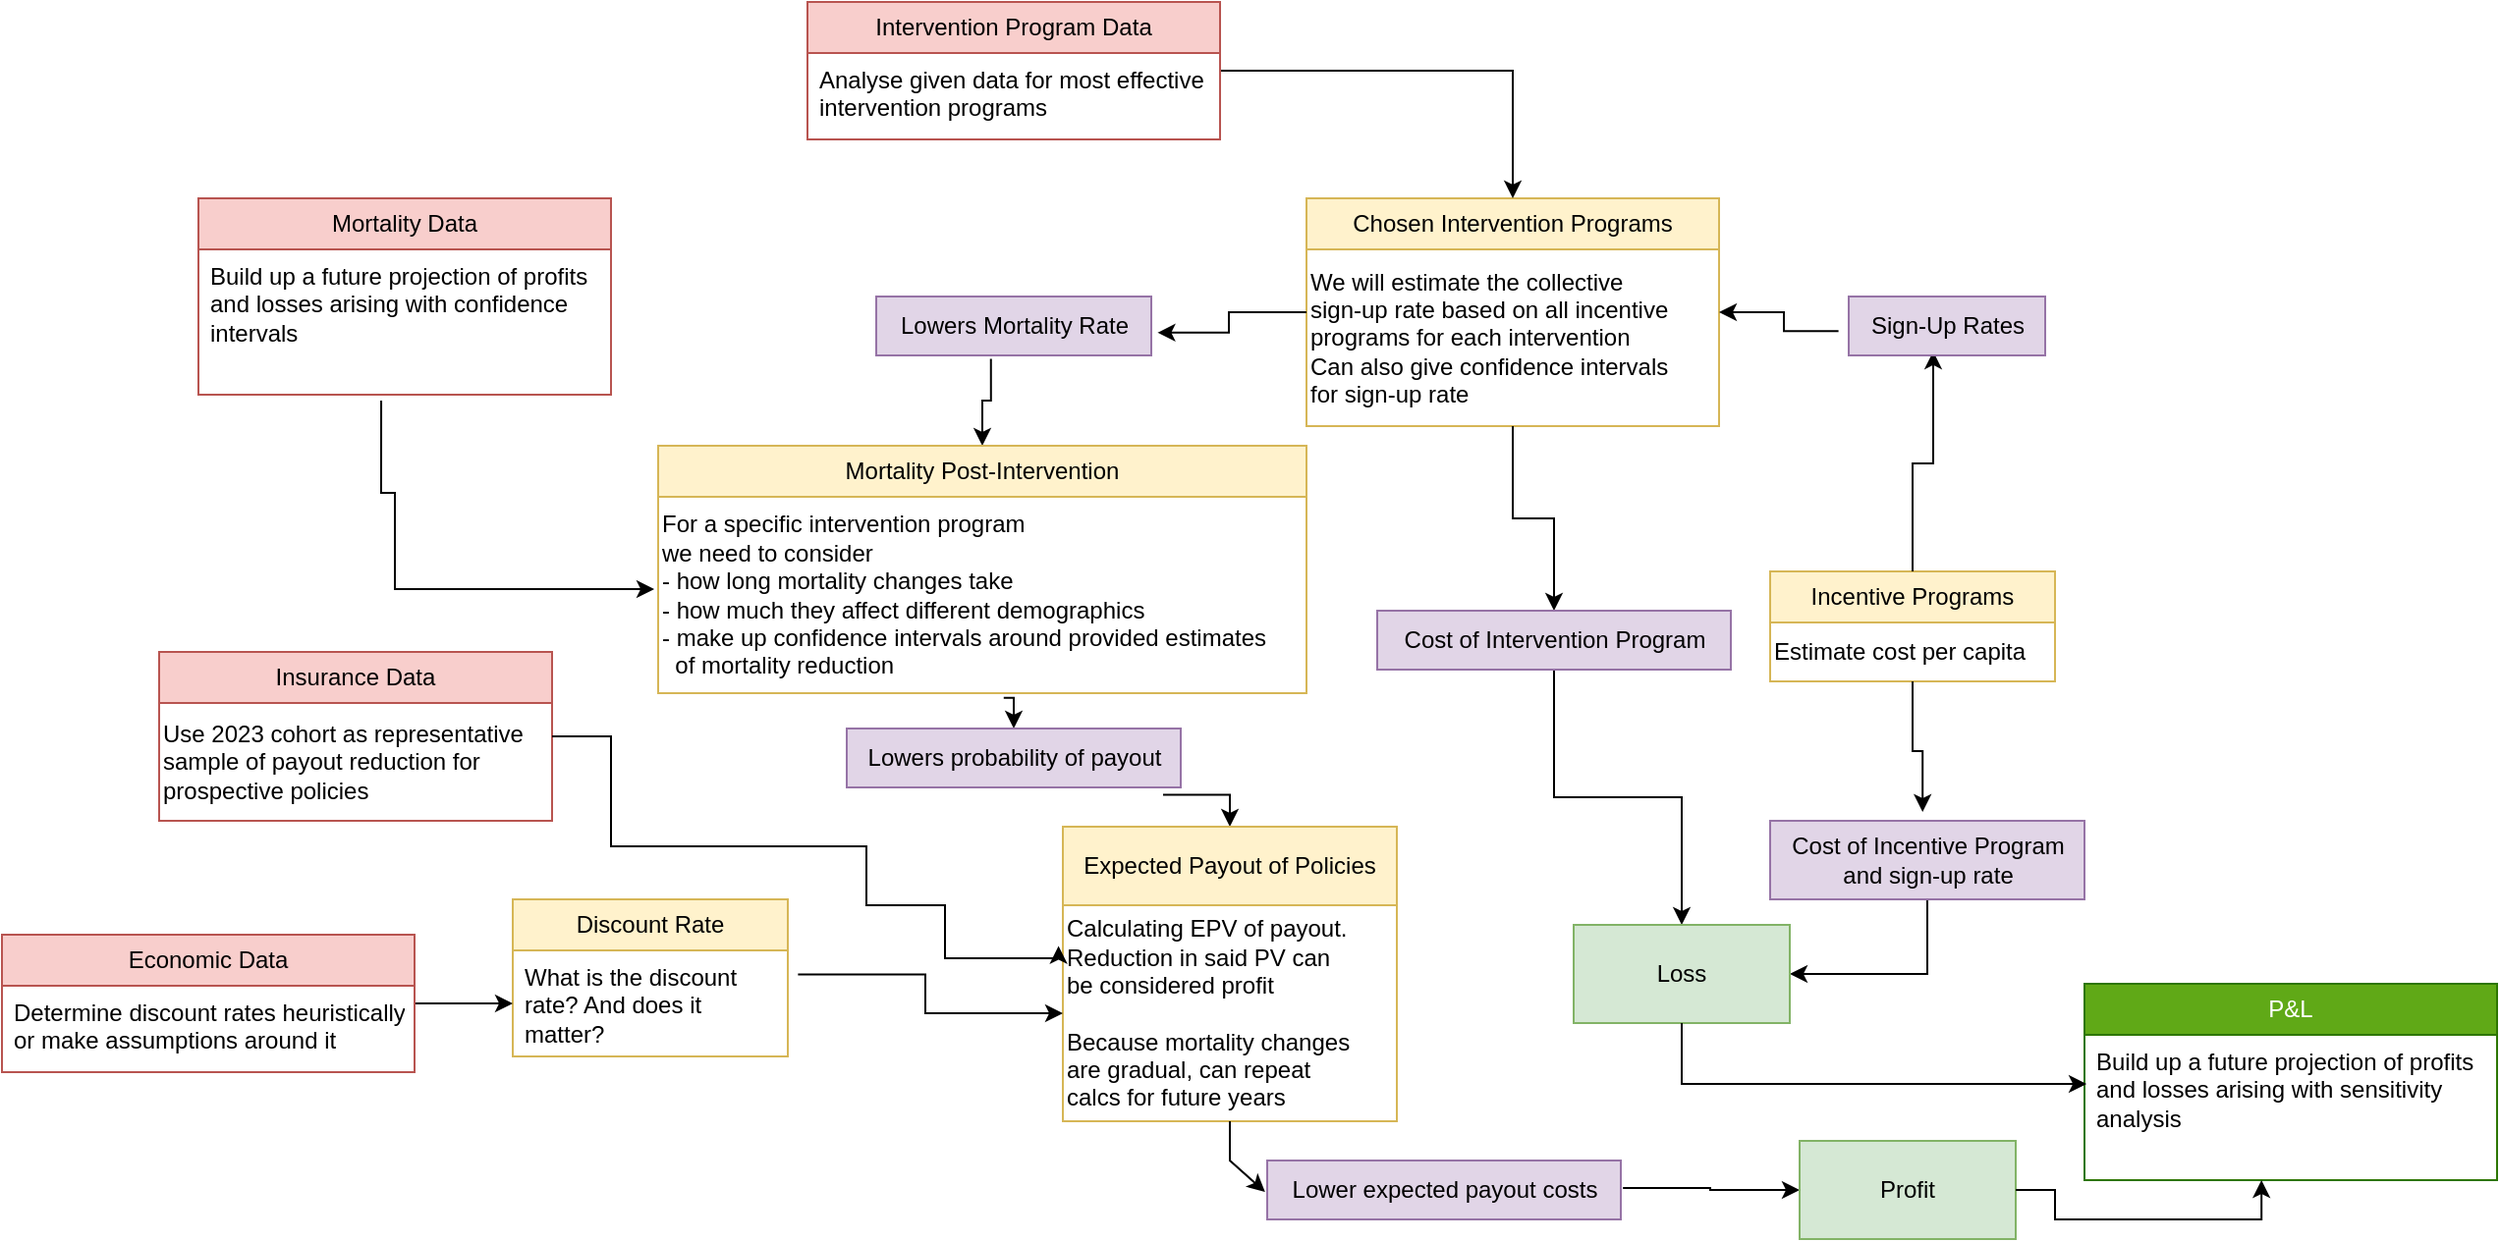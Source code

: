 <mxfile version="23.1.5" type="device">
  <diagram name="Page-1" id="G69Q2HjziIWSIaZHjA8r">
    <mxGraphModel dx="2227" dy="1997" grid="1" gridSize="10" guides="1" tooltips="1" connect="1" arrows="1" fold="1" page="1" pageScale="1" pageWidth="827" pageHeight="1169" math="0" shadow="0">
      <root>
        <mxCell id="0" />
        <mxCell id="1" parent="0" />
        <mxCell id="2OgW7ox5jOHKhb1XSsqK-32" style="edgeStyle=orthogonalEdgeStyle;rounded=0;orthogonalLoop=1;jettySize=auto;html=1;exitX=0.5;exitY=1;exitDx=0;exitDy=0;entryX=0.5;entryY=0;entryDx=0;entryDy=0;" parent="1" source="2OgW7ox5jOHKhb1XSsqK-26" target="2OgW7ox5jOHKhb1XSsqK-11" edge="1">
          <mxGeometry relative="1" as="geometry" />
        </mxCell>
        <mxCell id="2OgW7ox5jOHKhb1XSsqK-34" style="edgeStyle=orthogonalEdgeStyle;rounded=0;orthogonalLoop=1;jettySize=auto;html=1;exitX=0.417;exitY=1.06;exitDx=0;exitDy=0;entryX=0.5;entryY=0;entryDx=0;entryDy=0;exitPerimeter=0;" parent="1" source="2OgW7ox5jOHKhb1XSsqK-35" target="2OgW7ox5jOHKhb1XSsqK-7" edge="1">
          <mxGeometry relative="1" as="geometry" />
        </mxCell>
        <mxCell id="2OgW7ox5jOHKhb1XSsqK-2" value="Chosen Intervention Programs" style="swimlane;fontStyle=0;childLayout=stackLayout;horizontal=1;startSize=26;fillColor=#fff2cc;horizontalStack=0;resizeParent=1;resizeParentMax=0;resizeLast=0;collapsible=1;marginBottom=0;whiteSpace=wrap;html=1;strokeColor=#d6b656;" parent="1" vertex="1">
          <mxGeometry x="344" y="-40" width="210" height="116" as="geometry" />
        </mxCell>
        <mxCell id="2OgW7ox5jOHKhb1XSsqK-54" value="We will estimate the collective&lt;br&gt;sign-up rate based on all incentive&lt;br&gt;programs for each intervention&lt;br&gt;Can also give confidence intervals&lt;br&gt;for sign-up rate" style="text;html=1;align=left;verticalAlign=middle;resizable=0;points=[];autosize=1;strokeColor=none;fillColor=none;" parent="2OgW7ox5jOHKhb1XSsqK-2" vertex="1">
          <mxGeometry y="26" width="210" height="90" as="geometry" />
        </mxCell>
        <mxCell id="2OgW7ox5jOHKhb1XSsqK-28" style="edgeStyle=orthogonalEdgeStyle;rounded=0;orthogonalLoop=1;jettySize=auto;html=1;exitX=-0.052;exitY=0.587;exitDx=0;exitDy=0;entryX=1;entryY=0.5;entryDx=0;entryDy=0;exitPerimeter=0;" parent="1" source="2OgW7ox5jOHKhb1XSsqK-23" target="2OgW7ox5jOHKhb1XSsqK-2" edge="1">
          <mxGeometry relative="1" as="geometry" />
        </mxCell>
        <mxCell id="2OgW7ox5jOHKhb1XSsqK-30" style="edgeStyle=orthogonalEdgeStyle;rounded=0;orthogonalLoop=1;jettySize=auto;html=1;exitX=0.5;exitY=1;exitDx=0;exitDy=0;entryX=1;entryY=0.5;entryDx=0;entryDy=0;" parent="1" source="2OgW7ox5jOHKhb1XSsqK-19" target="2OgW7ox5jOHKhb1XSsqK-11" edge="1">
          <mxGeometry relative="1" as="geometry" />
        </mxCell>
        <mxCell id="2OgW7ox5jOHKhb1XSsqK-6" value="Incentive Programs" style="swimlane;fontStyle=0;childLayout=stackLayout;horizontal=1;startSize=26;fillColor=#fff2cc;horizontalStack=0;resizeParent=1;resizeParentMax=0;resizeLast=0;collapsible=1;marginBottom=0;whiteSpace=wrap;html=1;strokeColor=#d6b656;" parent="1" vertex="1">
          <mxGeometry x="580" y="150" width="145" height="56" as="geometry" />
        </mxCell>
        <mxCell id="2OgW7ox5jOHKhb1XSsqK-61" value="Estimate cost per capita" style="text;html=1;align=left;verticalAlign=middle;resizable=0;points=[];autosize=1;strokeColor=none;fillColor=none;" parent="2OgW7ox5jOHKhb1XSsqK-6" vertex="1">
          <mxGeometry y="26" width="145" height="30" as="geometry" />
        </mxCell>
        <mxCell id="2OgW7ox5jOHKhb1XSsqK-37" style="edgeStyle=orthogonalEdgeStyle;rounded=0;orthogonalLoop=1;jettySize=auto;html=1;exitX=0.947;exitY=1.127;exitDx=0;exitDy=0;entryX=0.5;entryY=0;entryDx=0;entryDy=0;exitPerimeter=0;" parent="1" source="2OgW7ox5jOHKhb1XSsqK-38" target="2OgW7ox5jOHKhb1XSsqK-8" edge="1">
          <mxGeometry relative="1" as="geometry" />
        </mxCell>
        <mxCell id="2OgW7ox5jOHKhb1XSsqK-7" value="Mortality Post-Intervention" style="swimlane;fontStyle=0;childLayout=stackLayout;horizontal=1;startSize=26;fillColor=#fff2cc;horizontalStack=0;resizeParent=1;resizeParentMax=0;resizeLast=0;collapsible=1;marginBottom=0;whiteSpace=wrap;html=1;strokeColor=#d6b656;" parent="1" vertex="1">
          <mxGeometry x="14" y="86" width="330" height="126" as="geometry" />
        </mxCell>
        <mxCell id="2OgW7ox5jOHKhb1XSsqK-52" value="For a specific intervention program&lt;br&gt;we need to consider&lt;br&gt;- how long mortality changes take&lt;br&gt;- how much they affect different demographics&lt;br&gt;- make up confidence intervals around provided estimates&lt;br&gt;&amp;nbsp; of mortality reduction" style="text;html=1;align=left;verticalAlign=middle;resizable=0;points=[];autosize=1;strokeColor=none;fillColor=none;" parent="2OgW7ox5jOHKhb1XSsqK-7" vertex="1">
          <mxGeometry y="26" width="330" height="100" as="geometry" />
        </mxCell>
        <mxCell id="2OgW7ox5jOHKhb1XSsqK-40" style="edgeStyle=orthogonalEdgeStyle;rounded=0;orthogonalLoop=1;jettySize=auto;html=1;exitX=1.006;exitY=0.467;exitDx=0;exitDy=0;entryX=0;entryY=0.5;entryDx=0;entryDy=0;exitPerimeter=0;" parent="1" source="2OgW7ox5jOHKhb1XSsqK-41" target="2OgW7ox5jOHKhb1XSsqK-10" edge="1">
          <mxGeometry relative="1" as="geometry" />
        </mxCell>
        <mxCell id="2OgW7ox5jOHKhb1XSsqK-8" value="Expected Payout of Policies" style="swimlane;fontStyle=0;childLayout=stackLayout;horizontal=1;startSize=40;fillColor=#fff2cc;horizontalStack=0;resizeParent=1;resizeParentMax=0;resizeLast=0;collapsible=1;marginBottom=0;whiteSpace=wrap;html=1;strokeColor=#d6b656;" parent="1" vertex="1">
          <mxGeometry x="220" y="280" width="170" height="150" as="geometry" />
        </mxCell>
        <mxCell id="2OgW7ox5jOHKhb1XSsqK-55" value="Calculating EPV of payout.&lt;br&gt;Reduction in said PV can&amp;nbsp;&lt;br&gt;be considered profit&lt;br&gt;&lt;br&gt;Because mortality changes&lt;br&gt;are gradual, can repeat&lt;br&gt;calcs for future years" style="text;html=1;align=left;verticalAlign=middle;resizable=0;points=[];autosize=1;strokeColor=none;fillColor=none;" parent="2OgW7ox5jOHKhb1XSsqK-8" vertex="1">
          <mxGeometry y="40" width="170" height="110" as="geometry" />
        </mxCell>
        <mxCell id="2OgW7ox5jOHKhb1XSsqK-10" value="Profit" style="html=1;whiteSpace=wrap;fillColor=#d5e8d4;strokeColor=#82b366;" parent="1" vertex="1">
          <mxGeometry x="595" y="440" width="110" height="50" as="geometry" />
        </mxCell>
        <mxCell id="2OgW7ox5jOHKhb1XSsqK-11" value="Loss" style="html=1;whiteSpace=wrap;fillColor=#d5e8d4;strokeColor=#82b366;" parent="1" vertex="1">
          <mxGeometry x="480" y="330" width="110" height="50" as="geometry" />
        </mxCell>
        <mxCell id="2OgW7ox5jOHKhb1XSsqK-29" value="" style="edgeStyle=orthogonalEdgeStyle;rounded=0;orthogonalLoop=1;jettySize=auto;html=1;exitX=0.5;exitY=0;exitDx=0;exitDy=0;entryX=0.43;entryY=0.933;entryDx=0;entryDy=0;entryPerimeter=0;" parent="1" source="2OgW7ox5jOHKhb1XSsqK-6" target="2OgW7ox5jOHKhb1XSsqK-23" edge="1">
          <mxGeometry relative="1" as="geometry">
            <mxPoint x="650" y="150" as="sourcePoint" />
            <mxPoint x="484" y="56" as="targetPoint" />
          </mxGeometry>
        </mxCell>
        <mxCell id="2OgW7ox5jOHKhb1XSsqK-23" value="Sign-Up Rates" style="text;html=1;align=center;verticalAlign=middle;resizable=0;points=[];autosize=1;strokeColor=#9673a6;fillColor=#e1d5e7;" parent="1" vertex="1">
          <mxGeometry x="620" y="10" width="100" height="30" as="geometry" />
        </mxCell>
        <mxCell id="2OgW7ox5jOHKhb1XSsqK-31" value="" style="edgeStyle=orthogonalEdgeStyle;rounded=0;orthogonalLoop=1;jettySize=auto;html=1;exitX=0.5;exitY=1;exitDx=0;exitDy=0;entryX=0.485;entryY=-0.113;entryDx=0;entryDy=0;entryPerimeter=0;" parent="1" source="2OgW7ox5jOHKhb1XSsqK-6" target="2OgW7ox5jOHKhb1XSsqK-19" edge="1">
          <mxGeometry relative="1" as="geometry">
            <mxPoint x="650" y="202" as="sourcePoint" />
            <mxPoint x="590" y="355" as="targetPoint" />
          </mxGeometry>
        </mxCell>
        <mxCell id="2OgW7ox5jOHKhb1XSsqK-19" value="Cost of Incentive Program&lt;br&gt;and sign-up rate" style="text;html=1;align=center;verticalAlign=middle;resizable=0;points=[];autosize=1;strokeColor=#9673a6;fillColor=#e1d5e7;" parent="1" vertex="1">
          <mxGeometry x="580" y="277" width="160" height="40" as="geometry" />
        </mxCell>
        <mxCell id="2OgW7ox5jOHKhb1XSsqK-33" value="" style="edgeStyle=orthogonalEdgeStyle;rounded=0;orthogonalLoop=1;jettySize=auto;html=1;exitX=0.5;exitY=1;exitDx=0;exitDy=0;entryX=0.5;entryY=0;entryDx=0;entryDy=0;" parent="1" source="2OgW7ox5jOHKhb1XSsqK-2" target="2OgW7ox5jOHKhb1XSsqK-26" edge="1">
          <mxGeometry relative="1" as="geometry">
            <mxPoint x="414" y="82" as="sourcePoint" />
            <mxPoint x="535" y="330" as="targetPoint" />
          </mxGeometry>
        </mxCell>
        <mxCell id="2OgW7ox5jOHKhb1XSsqK-26" value="Cost of Intervention Program" style="text;html=1;align=center;verticalAlign=middle;resizable=0;points=[];autosize=1;strokeColor=#9673a6;fillColor=#e1d5e7;" parent="1" vertex="1">
          <mxGeometry x="380" y="170" width="180" height="30" as="geometry" />
        </mxCell>
        <mxCell id="2OgW7ox5jOHKhb1XSsqK-36" value="" style="edgeStyle=orthogonalEdgeStyle;rounded=0;orthogonalLoop=1;jettySize=auto;html=1;exitX=0;exitY=0.5;exitDx=0;exitDy=0;entryX=1.023;entryY=0.613;entryDx=0;entryDy=0;entryPerimeter=0;" parent="1" source="2OgW7ox5jOHKhb1XSsqK-2" target="2OgW7ox5jOHKhb1XSsqK-35" edge="1">
          <mxGeometry relative="1" as="geometry">
            <mxPoint x="344" y="56" as="sourcePoint" />
            <mxPoint x="230" y="130" as="targetPoint" />
          </mxGeometry>
        </mxCell>
        <mxCell id="2OgW7ox5jOHKhb1XSsqK-35" value="Lowers Mortality Rate" style="text;html=1;align=center;verticalAlign=middle;resizable=0;points=[];autosize=1;strokeColor=#9673a6;fillColor=#e1d5e7;" parent="1" vertex="1">
          <mxGeometry x="125" y="10" width="140" height="30" as="geometry" />
        </mxCell>
        <mxCell id="2OgW7ox5jOHKhb1XSsqK-39" value="" style="edgeStyle=orthogonalEdgeStyle;rounded=0;orthogonalLoop=1;jettySize=auto;html=1;entryX=0.5;entryY=0;entryDx=0;entryDy=0;exitX=0.533;exitY=1.024;exitDx=0;exitDy=0;exitPerimeter=0;" parent="1" source="2OgW7ox5jOHKhb1XSsqK-52" target="2OgW7ox5jOHKhb1XSsqK-38" edge="1">
          <mxGeometry relative="1" as="geometry">
            <mxPoint x="210" y="210" as="sourcePoint" />
            <mxPoint x="300" y="240" as="targetPoint" />
          </mxGeometry>
        </mxCell>
        <mxCell id="2OgW7ox5jOHKhb1XSsqK-38" value="Lowers probability of payout" style="text;html=1;align=center;verticalAlign=middle;resizable=0;points=[];autosize=1;strokeColor=#9673a6;fillColor=#e1d5e7;" parent="1" vertex="1">
          <mxGeometry x="110" y="230" width="170" height="30" as="geometry" />
        </mxCell>
        <mxCell id="2OgW7ox5jOHKhb1XSsqK-41" value="Lower expected payout costs" style="text;html=1;align=center;verticalAlign=middle;resizable=0;points=[];autosize=1;strokeColor=#9673a6;fillColor=#e1d5e7;" parent="1" vertex="1">
          <mxGeometry x="324" y="450" width="180" height="30" as="geometry" />
        </mxCell>
        <mxCell id="2OgW7ox5jOHKhb1XSsqK-60" style="edgeStyle=orthogonalEdgeStyle;rounded=0;orthogonalLoop=1;jettySize=auto;html=1;exitX=1.037;exitY=0.227;exitDx=0;exitDy=0;exitPerimeter=0;" parent="1" source="2OgW7ox5jOHKhb1XSsqK-57" target="2OgW7ox5jOHKhb1XSsqK-55" edge="1">
          <mxGeometry relative="1" as="geometry" />
        </mxCell>
        <mxCell id="2OgW7ox5jOHKhb1XSsqK-56" value="Discount Rate" style="swimlane;fontStyle=0;childLayout=stackLayout;horizontal=1;startSize=26;fillColor=#fff2cc;horizontalStack=0;resizeParent=1;resizeParentMax=0;resizeLast=0;collapsible=1;marginBottom=0;whiteSpace=wrap;html=1;strokeColor=#d6b656;" parent="1" vertex="1">
          <mxGeometry x="-60" y="317" width="140" height="80" as="geometry" />
        </mxCell>
        <mxCell id="2OgW7ox5jOHKhb1XSsqK-57" value="What is the discount rate? And does it matter?" style="text;strokeColor=none;fillColor=none;align=left;verticalAlign=top;spacingLeft=4;spacingRight=4;overflow=hidden;rotatable=0;points=[[0,0.5],[1,0.5]];portConstraint=eastwest;whiteSpace=wrap;html=1;" parent="2OgW7ox5jOHKhb1XSsqK-56" vertex="1">
          <mxGeometry y="26" width="140" height="54" as="geometry" />
        </mxCell>
        <mxCell id="2OgW7ox5jOHKhb1XSsqK-62" value="Insurance Data" style="swimlane;fontStyle=0;childLayout=stackLayout;horizontal=1;startSize=26;fillColor=#f8cecc;horizontalStack=0;resizeParent=1;resizeParentMax=0;resizeLast=0;collapsible=1;marginBottom=0;whiteSpace=wrap;html=1;strokeColor=#b85450;" parent="1" vertex="1">
          <mxGeometry x="-240" y="191" width="200" height="86" as="geometry" />
        </mxCell>
        <mxCell id="2OgW7ox5jOHKhb1XSsqK-63" value="Use 2023 cohort as representative&amp;nbsp;&lt;br&gt;sample of payout reduction for&lt;br&gt;prospective policies" style="text;html=1;align=left;verticalAlign=middle;resizable=0;points=[];autosize=1;strokeColor=none;fillColor=none;" parent="2OgW7ox5jOHKhb1XSsqK-62" vertex="1">
          <mxGeometry y="26" width="200" height="60" as="geometry" />
        </mxCell>
        <mxCell id="2OgW7ox5jOHKhb1XSsqK-64" style="edgeStyle=orthogonalEdgeStyle;rounded=0;orthogonalLoop=1;jettySize=auto;html=1;entryX=-0.013;entryY=0.189;entryDx=0;entryDy=0;entryPerimeter=0;" parent="1" source="2OgW7ox5jOHKhb1XSsqK-62" target="2OgW7ox5jOHKhb1XSsqK-55" edge="1">
          <mxGeometry relative="1" as="geometry">
            <Array as="points">
              <mxPoint x="-10" y="234" />
              <mxPoint x="-10" y="290" />
              <mxPoint x="120" y="290" />
              <mxPoint x="120" y="320" />
              <mxPoint x="160" y="320" />
              <mxPoint x="160" y="347" />
            </Array>
          </mxGeometry>
        </mxCell>
        <mxCell id="2OgW7ox5jOHKhb1XSsqK-65" value="P&amp;amp;L" style="swimlane;fontStyle=0;childLayout=stackLayout;horizontal=1;startSize=26;fillColor=#60a917;horizontalStack=0;resizeParent=1;resizeParentMax=0;resizeLast=0;collapsible=1;marginBottom=0;whiteSpace=wrap;html=1;fontColor=#ffffff;strokeColor=#2D7600;" parent="1" vertex="1">
          <mxGeometry x="740" y="360" width="210" height="100" as="geometry" />
        </mxCell>
        <mxCell id="2OgW7ox5jOHKhb1XSsqK-66" value="Build up a future projection of profits and losses arising with sensitivity analysis" style="text;strokeColor=none;fillColor=none;align=left;verticalAlign=top;spacingLeft=4;spacingRight=4;overflow=hidden;rotatable=0;points=[[0,0.5],[1,0.5]];portConstraint=eastwest;whiteSpace=wrap;html=1;" parent="2OgW7ox5jOHKhb1XSsqK-65" vertex="1">
          <mxGeometry y="26" width="210" height="74" as="geometry" />
        </mxCell>
        <mxCell id="2OgW7ox5jOHKhb1XSsqK-69" style="edgeStyle=orthogonalEdgeStyle;rounded=0;orthogonalLoop=1;jettySize=auto;html=1;entryX=0.005;entryY=0.338;entryDx=0;entryDy=0;entryPerimeter=0;" parent="1" source="2OgW7ox5jOHKhb1XSsqK-11" target="2OgW7ox5jOHKhb1XSsqK-66" edge="1">
          <mxGeometry relative="1" as="geometry" />
        </mxCell>
        <mxCell id="2OgW7ox5jOHKhb1XSsqK-70" style="edgeStyle=orthogonalEdgeStyle;rounded=0;orthogonalLoop=1;jettySize=auto;html=1;entryX=0.429;entryY=1;entryDx=0;entryDy=0;entryPerimeter=0;" parent="1" source="2OgW7ox5jOHKhb1XSsqK-10" target="2OgW7ox5jOHKhb1XSsqK-66" edge="1">
          <mxGeometry relative="1" as="geometry" />
        </mxCell>
        <mxCell id="2OgW7ox5jOHKhb1XSsqK-71" value="Mortality Data" style="swimlane;fontStyle=0;childLayout=stackLayout;horizontal=1;startSize=26;fillColor=#f8cecc;horizontalStack=0;resizeParent=1;resizeParentMax=0;resizeLast=0;collapsible=1;marginBottom=0;whiteSpace=wrap;html=1;strokeColor=#b85450;" parent="1" vertex="1">
          <mxGeometry x="-220" y="-40" width="210" height="100" as="geometry" />
        </mxCell>
        <mxCell id="2OgW7ox5jOHKhb1XSsqK-72" value="Build up a future projection of profits and losses arising with confidence intervals&amp;nbsp;" style="text;strokeColor=none;fillColor=none;align=left;verticalAlign=top;spacingLeft=4;spacingRight=4;overflow=hidden;rotatable=0;points=[[0,0.5],[1,0.5]];portConstraint=eastwest;whiteSpace=wrap;html=1;" parent="2OgW7ox5jOHKhb1XSsqK-71" vertex="1">
          <mxGeometry y="26" width="210" height="74" as="geometry" />
        </mxCell>
        <mxCell id="2OgW7ox5jOHKhb1XSsqK-73" style="edgeStyle=orthogonalEdgeStyle;rounded=0;orthogonalLoop=1;jettySize=auto;html=1;entryX=-0.006;entryY=0.47;entryDx=0;entryDy=0;entryPerimeter=0;exitX=0.443;exitY=1.041;exitDx=0;exitDy=0;exitPerimeter=0;" parent="1" source="2OgW7ox5jOHKhb1XSsqK-72" target="2OgW7ox5jOHKhb1XSsqK-52" edge="1">
          <mxGeometry relative="1" as="geometry">
            <Array as="points">
              <mxPoint x="-127" y="110" />
              <mxPoint x="-120" y="110" />
              <mxPoint x="-120" y="159" />
            </Array>
          </mxGeometry>
        </mxCell>
        <mxCell id="2OgW7ox5jOHKhb1XSsqK-76" style="edgeStyle=orthogonalEdgeStyle;rounded=0;orthogonalLoop=1;jettySize=auto;html=1;entryX=0.5;entryY=0;entryDx=0;entryDy=0;" parent="1" source="2OgW7ox5jOHKhb1XSsqK-74" target="2OgW7ox5jOHKhb1XSsqK-2" edge="1">
          <mxGeometry relative="1" as="geometry" />
        </mxCell>
        <mxCell id="2OgW7ox5jOHKhb1XSsqK-74" value="Intervention Program Data" style="swimlane;fontStyle=0;childLayout=stackLayout;horizontal=1;startSize=26;fillColor=#f8cecc;horizontalStack=0;resizeParent=1;resizeParentMax=0;resizeLast=0;collapsible=1;marginBottom=0;whiteSpace=wrap;html=1;strokeColor=#b85450;" parent="1" vertex="1">
          <mxGeometry x="90" y="-140" width="210" height="70" as="geometry" />
        </mxCell>
        <mxCell id="2OgW7ox5jOHKhb1XSsqK-75" value="Analyse given data for most effective&lt;br&gt;intervention programs" style="text;strokeColor=none;fillColor=none;align=left;verticalAlign=top;spacingLeft=4;spacingRight=4;overflow=hidden;rotatable=0;points=[[0,0.5],[1,0.5]];portConstraint=eastwest;whiteSpace=wrap;html=1;" parent="2OgW7ox5jOHKhb1XSsqK-74" vertex="1">
          <mxGeometry y="26" width="210" height="44" as="geometry" />
        </mxCell>
        <mxCell id="2OgW7ox5jOHKhb1XSsqK-79" style="edgeStyle=orthogonalEdgeStyle;rounded=0;orthogonalLoop=1;jettySize=auto;html=1;entryX=0;entryY=0.5;entryDx=0;entryDy=0;" parent="1" source="2OgW7ox5jOHKhb1XSsqK-77" target="2OgW7ox5jOHKhb1XSsqK-57" edge="1">
          <mxGeometry relative="1" as="geometry" />
        </mxCell>
        <mxCell id="2OgW7ox5jOHKhb1XSsqK-77" value="Economic Data" style="swimlane;fontStyle=0;childLayout=stackLayout;horizontal=1;startSize=26;fillColor=#f8cecc;horizontalStack=0;resizeParent=1;resizeParentMax=0;resizeLast=0;collapsible=1;marginBottom=0;whiteSpace=wrap;html=1;strokeColor=#b85450;" parent="1" vertex="1">
          <mxGeometry x="-320" y="335" width="210" height="70" as="geometry" />
        </mxCell>
        <mxCell id="2OgW7ox5jOHKhb1XSsqK-78" value="Determine discount rates heuristically&lt;br&gt;or make assumptions around it" style="text;strokeColor=none;fillColor=none;align=left;verticalAlign=top;spacingLeft=4;spacingRight=4;overflow=hidden;rotatable=0;points=[[0,0.5],[1,0.5]];portConstraint=eastwest;whiteSpace=wrap;html=1;" parent="2OgW7ox5jOHKhb1XSsqK-77" vertex="1">
          <mxGeometry y="26" width="210" height="44" as="geometry" />
        </mxCell>
        <mxCell id="2OgW7ox5jOHKhb1XSsqK-80" style="rounded=0;orthogonalLoop=1;jettySize=auto;html=1;entryX=-0.006;entryY=0.533;entryDx=0;entryDy=0;entryPerimeter=0;" parent="1" source="2OgW7ox5jOHKhb1XSsqK-55" target="2OgW7ox5jOHKhb1XSsqK-41" edge="1">
          <mxGeometry relative="1" as="geometry">
            <Array as="points">
              <mxPoint x="305" y="450" />
            </Array>
          </mxGeometry>
        </mxCell>
      </root>
    </mxGraphModel>
  </diagram>
</mxfile>
